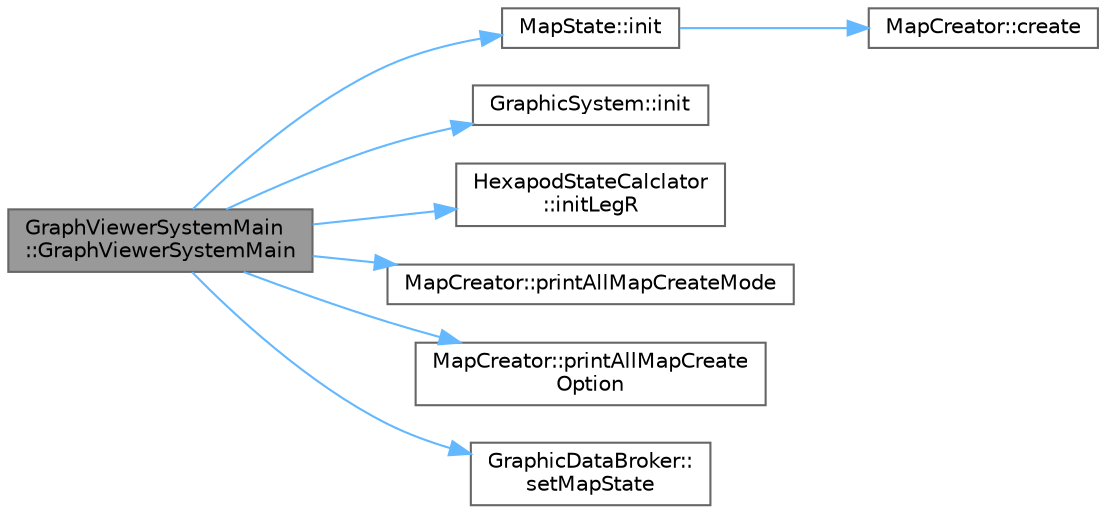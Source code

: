 digraph "GraphViewerSystemMain::GraphViewerSystemMain"
{
 // LATEX_PDF_SIZE
  bgcolor="transparent";
  edge [fontname=Helvetica,fontsize=10,labelfontname=Helvetica,labelfontsize=10];
  node [fontname=Helvetica,fontsize=10,shape=box,height=0.2,width=0.4];
  rankdir="LR";
  Node1 [id="Node000001",label="GraphViewerSystemMain\l::GraphViewerSystemMain",height=0.2,width=0.4,color="gray40", fillcolor="grey60", style="filled", fontcolor="black",tooltip=" "];
  Node1 -> Node2 [id="edge1_Node000001_Node000002",color="steelblue1",style="solid",tooltip=" "];
  Node2 [id="Node000002",label="MapState::init",height=0.2,width=0.4,color="grey40", fillcolor="white", style="filled",URL="$class_map_state.html#a658eabf1dc87c473fc52693313168f53",tooltip=" "];
  Node2 -> Node3 [id="edge2_Node000002_Node000003",color="steelblue1",style="solid",tooltip=" "];
  Node3 [id="Node000003",label="MapCreator::create",height=0.2,width=0.4,color="grey40", fillcolor="white", style="filled",URL="$class_map_creator.html#acdc8d340488d57ec58f71263ace9c4b5",tooltip="マップ情報を与える関数   getMapのオプションはbit演算を利用して複数指定できる．例えば穴あきかつ，階段状にしたいならば，OPTION_PERFORATED | OPTION_STEP と指定す..."];
  Node1 -> Node4 [id="edge3_Node000001_Node000004",color="steelblue1",style="solid",tooltip=" "];
  Node4 [id="Node000004",label="GraphicSystem::init",height=0.2,width=0.4,color="grey40", fillcolor="white", style="filled",URL="$class_graphic_system.html#a21c01c964ac88ba9658ee0b769d9b50a",tooltip="GraphicSystemクラスの初期化をする．ブローカー(仲介人)クラスのポインタ代入したGraphicMainクラスを受け取る."];
  Node1 -> Node5 [id="edge4_Node000001_Node000005",color="steelblue1",style="solid",tooltip=" "];
  Node5 [id="Node000005",label="HexapodStateCalclator\l::initLegR",height=0.2,width=0.4,color="grey40", fillcolor="white", style="filled",URL="$class_hexapod_state_calclator.html#af58abdadfcfd9e7b3bd33b7f43966e51",tooltip=" "];
  Node1 -> Node6 [id="edge5_Node000001_Node000006",color="steelblue1",style="solid",tooltip=" "];
  Node6 [id="Node000006",label="MapCreator::printAllMapCreateMode",height=0.2,width=0.4,color="grey40", fillcolor="white", style="filled",URL="$class_map_creator.html#ae0f4ddaec2889e22a6fbcd1bdb773276",tooltip="マップ生成のモードを出力する"];
  Node1 -> Node7 [id="edge6_Node000001_Node000007",color="steelblue1",style="solid",tooltip=" "];
  Node7 [id="Node000007",label="MapCreator::printAllMapCreate\lOption",height=0.2,width=0.4,color="grey40", fillcolor="white", style="filled",URL="$class_map_creator.html#a5dd58d77931914d0fea1108b9ac34b2c",tooltip="マップ生成のオプションを出力する"];
  Node1 -> Node8 [id="edge7_Node000001_Node000008",color="steelblue1",style="solid",tooltip=" "];
  Node8 [id="Node000008",label="GraphicDataBroker::\lsetMapState",height=0.2,width=0.4,color="grey40", fillcolor="white", style="filled",URL="$class_graphic_data_broker.html#af750b118f6289d68320ae4d3f2d29e29",tooltip=" "];
}
